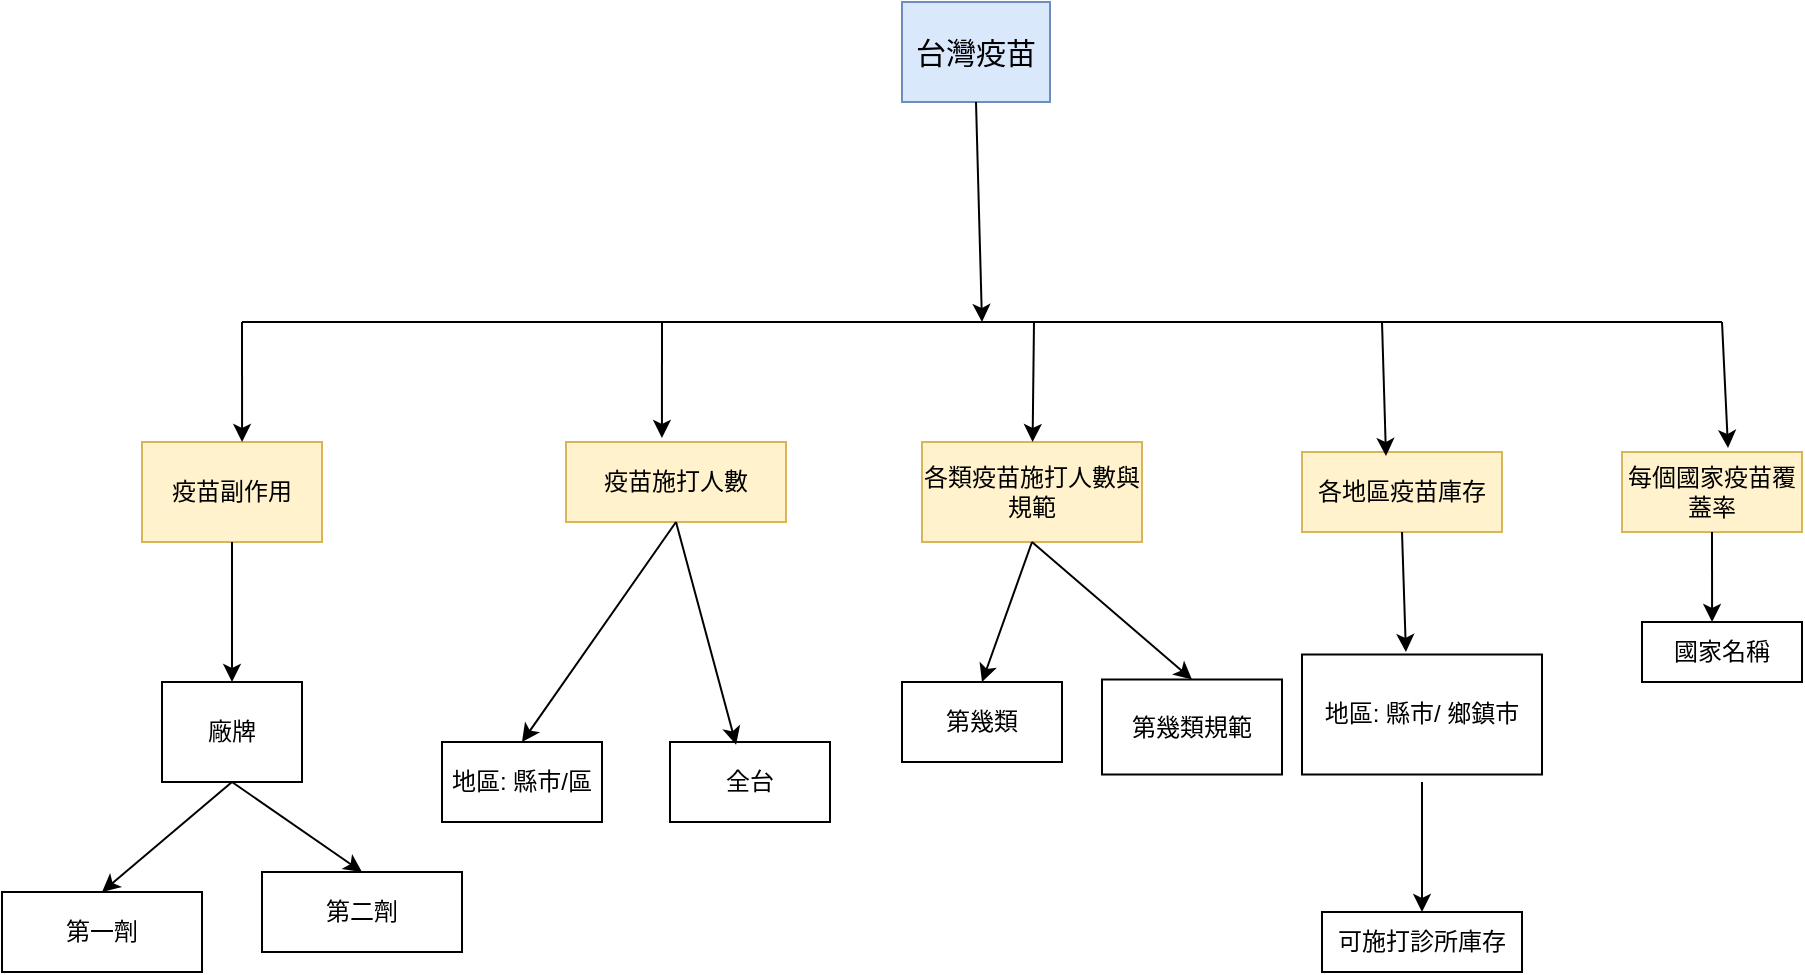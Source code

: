 <mxfile version="14.9.8" type="github"><diagram id="tTGzXzm7r3WqUOAts0iZ" name="Page-1"><mxGraphModel dx="868" dy="450" grid="1" gridSize="10" guides="1" tooltips="1" connect="1" arrows="1" fold="1" page="1" pageScale="1" pageWidth="827" pageHeight="1169" math="0" shadow="0"><root><mxCell id="0"/><mxCell id="1" parent="0"/><mxCell id="3I3SZw3alTRLe6Fhds8_-2" value="&lt;font style=&quot;font-size: 15px&quot;&gt;台灣疫苗&lt;/font&gt;" style="text;html=1;strokeColor=#6c8ebf;fillColor=#dae8fc;align=center;verticalAlign=middle;whiteSpace=wrap;rounded=0;" parent="1" vertex="1"><mxGeometry x="450" width="74" height="50" as="geometry"/></mxCell><mxCell id="L4TAd-JX3GQu2uiV9GAi-17" value="" style="group" vertex="1" connectable="0" parent="1"><mxGeometry y="340" width="230" height="145" as="geometry"/></mxCell><mxCell id="L4TAd-JX3GQu2uiV9GAi-1" value="廠牌" style="rounded=0;whiteSpace=wrap;html=1;" vertex="1" parent="L4TAd-JX3GQu2uiV9GAi-17"><mxGeometry x="80" width="70" height="50" as="geometry"/></mxCell><mxCell id="L4TAd-JX3GQu2uiV9GAi-2" value="第一劑" style="rounded=0;whiteSpace=wrap;html=1;" vertex="1" parent="L4TAd-JX3GQu2uiV9GAi-17"><mxGeometry y="105" width="100" height="40" as="geometry"/></mxCell><mxCell id="L4TAd-JX3GQu2uiV9GAi-3" value="第二劑" style="rounded=0;whiteSpace=wrap;html=1;" vertex="1" parent="L4TAd-JX3GQu2uiV9GAi-17"><mxGeometry x="130" y="95" width="100" height="40" as="geometry"/></mxCell><mxCell id="L4TAd-JX3GQu2uiV9GAi-5" value="" style="endArrow=classic;html=1;exitX=0.5;exitY=1;exitDx=0;exitDy=0;entryX=0.5;entryY=0;entryDx=0;entryDy=0;" edge="1" parent="L4TAd-JX3GQu2uiV9GAi-17" source="L4TAd-JX3GQu2uiV9GAi-1" target="L4TAd-JX3GQu2uiV9GAi-2"><mxGeometry width="50" height="50" relative="1" as="geometry"><mxPoint x="350" y="175" as="sourcePoint"/><mxPoint x="400" y="125" as="targetPoint"/></mxGeometry></mxCell><mxCell id="L4TAd-JX3GQu2uiV9GAi-7" value="" style="endArrow=classic;html=1;exitX=0.5;exitY=1;exitDx=0;exitDy=0;entryX=0.5;entryY=0;entryDx=0;entryDy=0;" edge="1" parent="L4TAd-JX3GQu2uiV9GAi-17" source="L4TAd-JX3GQu2uiV9GAi-1" target="L4TAd-JX3GQu2uiV9GAi-3"><mxGeometry width="50" height="50" relative="1" as="geometry"><mxPoint x="350" y="175" as="sourcePoint"/><mxPoint x="400" y="125" as="targetPoint"/></mxGeometry></mxCell><mxCell id="L4TAd-JX3GQu2uiV9GAi-18" value="疫苗副作用" style="rounded=0;whiteSpace=wrap;html=1;fillColor=#fff2cc;strokeColor=#d6b656;" vertex="1" parent="1"><mxGeometry x="70" y="220" width="90" height="50" as="geometry"/></mxCell><mxCell id="L4TAd-JX3GQu2uiV9GAi-20" value="" style="endArrow=classic;html=1;exitX=0.5;exitY=1;exitDx=0;exitDy=0;" edge="1" parent="1" source="L4TAd-JX3GQu2uiV9GAi-18" target="L4TAd-JX3GQu2uiV9GAi-1"><mxGeometry width="50" height="50" relative="1" as="geometry"><mxPoint x="360" y="180" as="sourcePoint"/><mxPoint x="410" y="130" as="targetPoint"/></mxGeometry></mxCell><mxCell id="L4TAd-JX3GQu2uiV9GAi-24" value="" style="group" vertex="1" connectable="0" parent="1"><mxGeometry x="220" y="220" width="194" height="190" as="geometry"/></mxCell><mxCell id="L4TAd-JX3GQu2uiV9GAi-8" value="疫苗施打人數" style="rounded=0;whiteSpace=wrap;html=1;fillColor=#fff2cc;strokeColor=#d6b656;" vertex="1" parent="L4TAd-JX3GQu2uiV9GAi-24"><mxGeometry x="62" width="110" height="40" as="geometry"/></mxCell><mxCell id="L4TAd-JX3GQu2uiV9GAi-9" value="地區: 縣市/區" style="rounded=0;whiteSpace=wrap;html=1;" vertex="1" parent="L4TAd-JX3GQu2uiV9GAi-24"><mxGeometry y="150" width="80" height="40" as="geometry"/></mxCell><mxCell id="L4TAd-JX3GQu2uiV9GAi-13" value="全台" style="rounded=0;whiteSpace=wrap;html=1;" vertex="1" parent="L4TAd-JX3GQu2uiV9GAi-24"><mxGeometry x="114" y="150" width="80" height="40" as="geometry"/></mxCell><mxCell id="L4TAd-JX3GQu2uiV9GAi-11" value="" style="endArrow=classic;html=1;exitX=0.5;exitY=1;exitDx=0;exitDy=0;entryX=0.5;entryY=0;entryDx=0;entryDy=0;" edge="1" parent="L4TAd-JX3GQu2uiV9GAi-24" source="L4TAd-JX3GQu2uiV9GAi-8" target="L4TAd-JX3GQu2uiV9GAi-9"><mxGeometry width="50" height="50" relative="1" as="geometry"><mxPoint x="360" y="290" as="sourcePoint"/><mxPoint x="410" y="240" as="targetPoint"/></mxGeometry></mxCell><mxCell id="L4TAd-JX3GQu2uiV9GAi-14" value="" style="endArrow=classic;html=1;exitX=0.5;exitY=1;exitDx=0;exitDy=0;entryX=0.413;entryY=0.034;entryDx=0;entryDy=0;entryPerimeter=0;" edge="1" parent="L4TAd-JX3GQu2uiV9GAi-24" source="L4TAd-JX3GQu2uiV9GAi-8" target="L4TAd-JX3GQu2uiV9GAi-13"><mxGeometry width="50" height="50" relative="1" as="geometry"><mxPoint x="140" y="70" as="sourcePoint"/><mxPoint x="190" y="50" as="targetPoint"/></mxGeometry></mxCell><mxCell id="L4TAd-JX3GQu2uiV9GAi-25" value="" style="group" vertex="1" connectable="0" parent="1"><mxGeometry x="450" y="220" width="190" height="166.25" as="geometry"/></mxCell><mxCell id="L4TAd-JX3GQu2uiV9GAi-15" value="各類疫苗施打人數與規範" style="rounded=0;whiteSpace=wrap;html=1;fillColor=#fff2cc;strokeColor=#d6b656;" vertex="1" parent="L4TAd-JX3GQu2uiV9GAi-25"><mxGeometry x="10" width="110" height="50" as="geometry"/></mxCell><mxCell id="L4TAd-JX3GQu2uiV9GAi-16" value="第幾類" style="rounded=0;whiteSpace=wrap;html=1;" vertex="1" parent="L4TAd-JX3GQu2uiV9GAi-25"><mxGeometry y="120" width="80" height="40" as="geometry"/></mxCell><mxCell id="L4TAd-JX3GQu2uiV9GAi-22" value="第幾類規範" style="rounded=0;whiteSpace=wrap;html=1;" vertex="1" parent="L4TAd-JX3GQu2uiV9GAi-25"><mxGeometry x="100" y="118.75" width="90" height="47.5" as="geometry"/></mxCell><mxCell id="L4TAd-JX3GQu2uiV9GAi-21" value="" style="endArrow=classic;html=1;exitX=0.5;exitY=1;exitDx=0;exitDy=0;entryX=0.5;entryY=0;entryDx=0;entryDy=0;" edge="1" parent="L4TAd-JX3GQu2uiV9GAi-25" source="L4TAd-JX3GQu2uiV9GAi-15" target="L4TAd-JX3GQu2uiV9GAi-16"><mxGeometry width="50" height="50" relative="1" as="geometry"><mxPoint x="360" y="180" as="sourcePoint"/><mxPoint x="410" y="130" as="targetPoint"/></mxGeometry></mxCell><mxCell id="L4TAd-JX3GQu2uiV9GAi-23" value="" style="endArrow=classic;html=1;exitX=0.5;exitY=1;exitDx=0;exitDy=0;entryX=0.5;entryY=0;entryDx=0;entryDy=0;" edge="1" parent="L4TAd-JX3GQu2uiV9GAi-25" source="L4TAd-JX3GQu2uiV9GAi-15" target="L4TAd-JX3GQu2uiV9GAi-22"><mxGeometry width="50" height="50" relative="1" as="geometry"><mxPoint x="310" y="180" as="sourcePoint"/><mxPoint x="360" y="130" as="targetPoint"/></mxGeometry></mxCell><mxCell id="L4TAd-JX3GQu2uiV9GAi-26" value="各地區疫苗庫存" style="rounded=0;whiteSpace=wrap;html=1;fillColor=#fff2cc;strokeColor=#d6b656;" vertex="1" parent="1"><mxGeometry x="650" y="225" width="100" height="40" as="geometry"/></mxCell><mxCell id="L4TAd-JX3GQu2uiV9GAi-27" value="地區: 縣市/ 鄉鎮市" style="rounded=0;whiteSpace=wrap;html=1;" vertex="1" parent="1"><mxGeometry x="650" y="326.25" width="120" height="60" as="geometry"/></mxCell><mxCell id="L4TAd-JX3GQu2uiV9GAi-29" value="可施打診所庫存" style="rounded=0;whiteSpace=wrap;html=1;" vertex="1" parent="1"><mxGeometry x="660" y="455" width="100" height="30" as="geometry"/></mxCell><mxCell id="L4TAd-JX3GQu2uiV9GAi-30" value="" style="endArrow=classic;html=1;entryX=0.5;entryY=0;entryDx=0;entryDy=0;" edge="1" parent="1" target="L4TAd-JX3GQu2uiV9GAi-29"><mxGeometry width="50" height="50" relative="1" as="geometry"><mxPoint x="710" y="390" as="sourcePoint"/><mxPoint x="480" y="240" as="targetPoint"/></mxGeometry></mxCell><mxCell id="L4TAd-JX3GQu2uiV9GAi-34" value="" style="endArrow=classic;html=1;exitX=0.5;exitY=1;exitDx=0;exitDy=0;entryX=0.433;entryY=-0.021;entryDx=0;entryDy=0;entryPerimeter=0;" edge="1" parent="1" source="L4TAd-JX3GQu2uiV9GAi-26" target="L4TAd-JX3GQu2uiV9GAi-27"><mxGeometry width="50" height="50" relative="1" as="geometry"><mxPoint x="350" y="260" as="sourcePoint"/><mxPoint x="400" y="210" as="targetPoint"/></mxGeometry></mxCell><mxCell id="L4TAd-JX3GQu2uiV9GAi-38" value="" style="group" vertex="1" connectable="0" parent="1"><mxGeometry x="810" y="225" width="90" height="115" as="geometry"/></mxCell><mxCell id="L4TAd-JX3GQu2uiV9GAi-31" value="每個國家疫苗覆蓋率" style="rounded=0;whiteSpace=wrap;html=1;fillColor=#fff2cc;strokeColor=#d6b656;" vertex="1" parent="L4TAd-JX3GQu2uiV9GAi-38"><mxGeometry width="90" height="40" as="geometry"/></mxCell><mxCell id="L4TAd-JX3GQu2uiV9GAi-32" value="國家名稱" style="rounded=0;whiteSpace=wrap;html=1;" vertex="1" parent="L4TAd-JX3GQu2uiV9GAi-38"><mxGeometry x="10" y="85" width="80" height="30" as="geometry"/></mxCell><mxCell id="L4TAd-JX3GQu2uiV9GAi-33" value="" style="endArrow=classic;html=1;exitX=0.5;exitY=1;exitDx=0;exitDy=0;entryX=0.438;entryY=0;entryDx=0;entryDy=0;entryPerimeter=0;" edge="1" parent="L4TAd-JX3GQu2uiV9GAi-38" source="L4TAd-JX3GQu2uiV9GAi-31" target="L4TAd-JX3GQu2uiV9GAi-32"><mxGeometry width="50" height="50" relative="1" as="geometry"><mxPoint x="350" y="260" as="sourcePoint"/><mxPoint x="600" y="110" as="targetPoint"/></mxGeometry></mxCell><mxCell id="L4TAd-JX3GQu2uiV9GAi-39" value="" style="endArrow=none;html=1;" edge="1" parent="1"><mxGeometry width="50" height="50" relative="1" as="geometry"><mxPoint x="120" y="160" as="sourcePoint"/><mxPoint x="860" y="160" as="targetPoint"/></mxGeometry></mxCell><mxCell id="L4TAd-JX3GQu2uiV9GAi-40" value="" style="endArrow=classic;html=1;entryX=0.556;entryY=0;entryDx=0;entryDy=0;entryPerimeter=0;" edge="1" parent="1" target="L4TAd-JX3GQu2uiV9GAi-18"><mxGeometry width="50" height="50" relative="1" as="geometry"><mxPoint x="120" y="160" as="sourcePoint"/><mxPoint x="520" y="190" as="targetPoint"/></mxGeometry></mxCell><mxCell id="L4TAd-JX3GQu2uiV9GAi-41" value="" style="endArrow=classic;html=1;entryX=0.436;entryY=-0.05;entryDx=0;entryDy=0;entryPerimeter=0;" edge="1" parent="1" target="L4TAd-JX3GQu2uiV9GAi-8"><mxGeometry width="50" height="50" relative="1" as="geometry"><mxPoint x="330" y="160" as="sourcePoint"/><mxPoint x="360" y="190" as="targetPoint"/><Array as="points"/></mxGeometry></mxCell><mxCell id="L4TAd-JX3GQu2uiV9GAi-42" value="" style="endArrow=classic;html=1;" edge="1" parent="1" target="L4TAd-JX3GQu2uiV9GAi-15"><mxGeometry width="50" height="50" relative="1" as="geometry"><mxPoint x="516" y="160" as="sourcePoint"/><mxPoint x="520" y="190" as="targetPoint"/></mxGeometry></mxCell><mxCell id="L4TAd-JX3GQu2uiV9GAi-43" value="" style="endArrow=classic;html=1;entryX=0.42;entryY=0.05;entryDx=0;entryDy=0;entryPerimeter=0;" edge="1" parent="1" target="L4TAd-JX3GQu2uiV9GAi-26"><mxGeometry width="50" height="50" relative="1" as="geometry"><mxPoint x="690" y="160" as="sourcePoint"/><mxPoint x="690" y="220" as="targetPoint"/></mxGeometry></mxCell><mxCell id="L4TAd-JX3GQu2uiV9GAi-44" value="" style="endArrow=classic;html=1;entryX=0.589;entryY=-0.05;entryDx=0;entryDy=0;entryPerimeter=0;" edge="1" parent="1" target="L4TAd-JX3GQu2uiV9GAi-31"><mxGeometry width="50" height="50" relative="1" as="geometry"><mxPoint x="860" y="160" as="sourcePoint"/><mxPoint x="860" y="220" as="targetPoint"/></mxGeometry></mxCell><mxCell id="L4TAd-JX3GQu2uiV9GAi-45" value="" style="endArrow=classic;html=1;exitX=0.5;exitY=1;exitDx=0;exitDy=0;" edge="1" parent="1" source="3I3SZw3alTRLe6Fhds8_-2"><mxGeometry width="50" height="50" relative="1" as="geometry"><mxPoint x="470" y="240" as="sourcePoint"/><mxPoint x="490" y="160" as="targetPoint"/></mxGeometry></mxCell></root></mxGraphModel></diagram></mxfile>